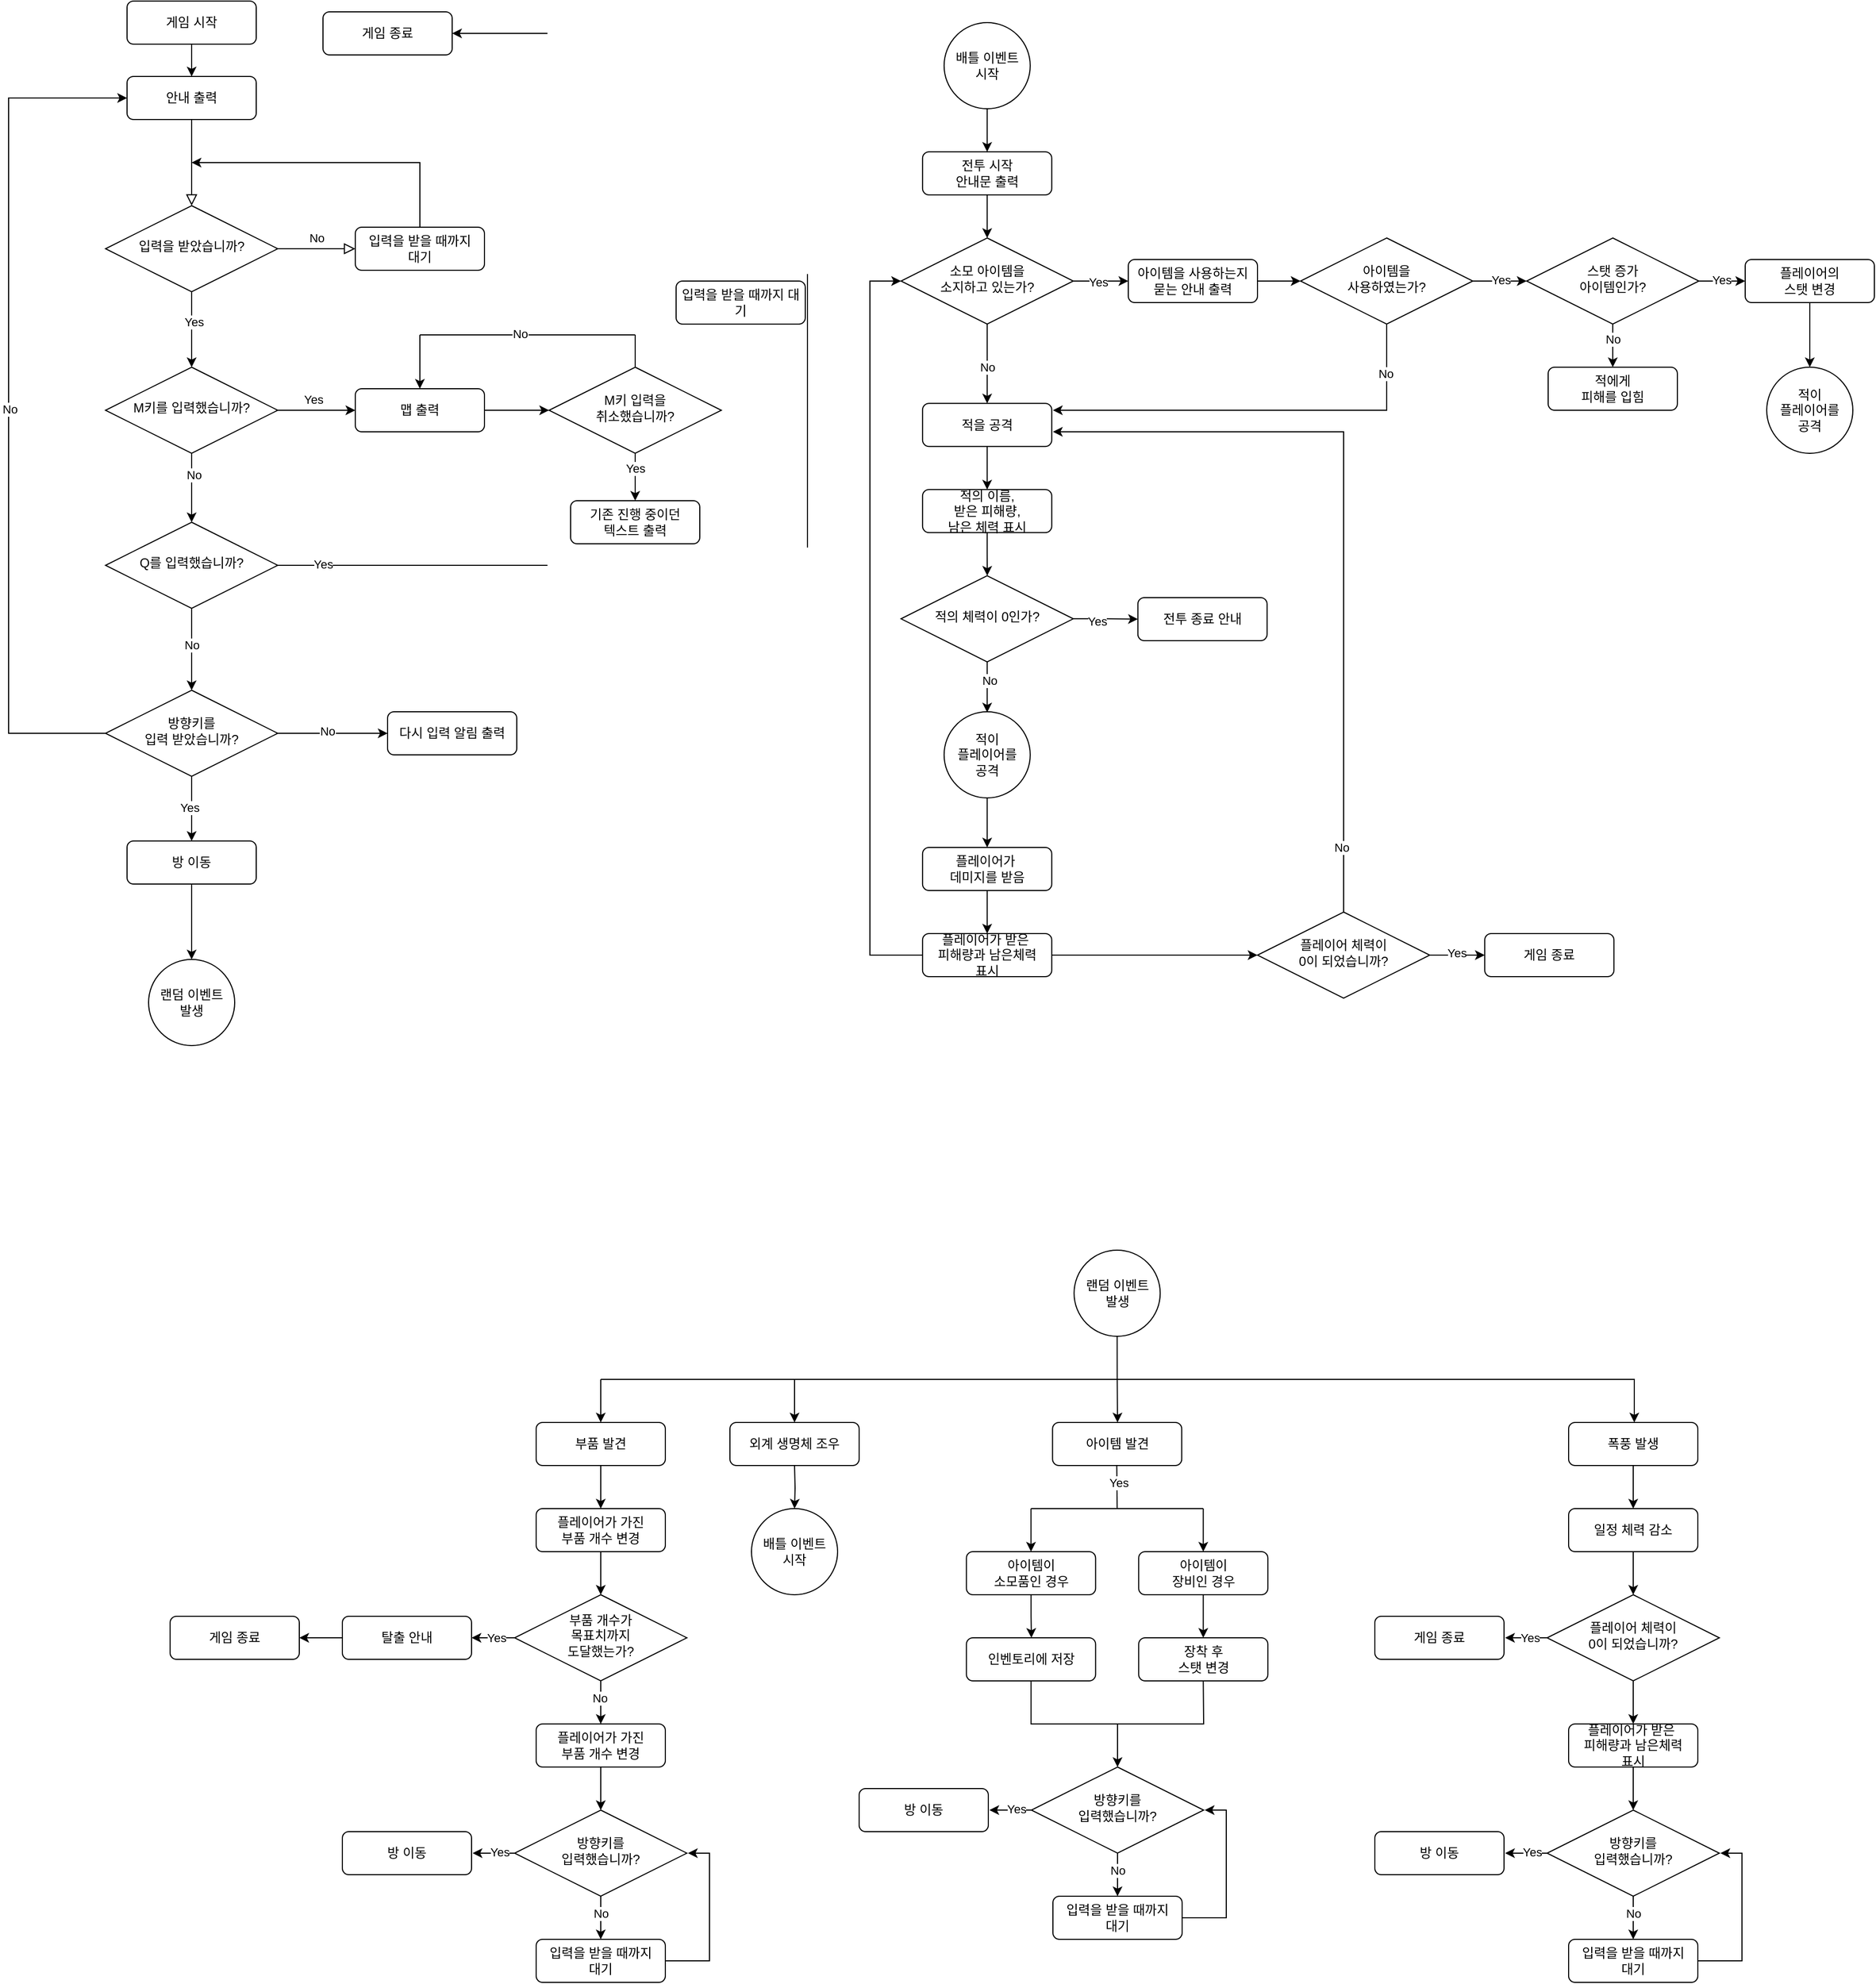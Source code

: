 <mxfile version="24.8.6">
  <diagram id="C5RBs43oDa-KdzZeNtuy" name="Page-1">
    <mxGraphModel dx="3267" dy="1292" grid="1" gridSize="10" guides="1" tooltips="1" connect="1" arrows="1" fold="1" page="1" pageScale="1" pageWidth="827" pageHeight="1169" math="0" shadow="0">
      <root>
        <mxCell id="WIyWlLk6GJQsqaUBKTNV-0" />
        <mxCell id="WIyWlLk6GJQsqaUBKTNV-1" parent="WIyWlLk6GJQsqaUBKTNV-0" />
        <mxCell id="WIyWlLk6GJQsqaUBKTNV-2" value="" style="rounded=0;html=1;jettySize=auto;orthogonalLoop=1;fontSize=11;endArrow=block;endFill=0;endSize=8;strokeWidth=1;shadow=0;labelBackgroundColor=none;edgeStyle=orthogonalEdgeStyle;" parent="WIyWlLk6GJQsqaUBKTNV-1" source="WIyWlLk6GJQsqaUBKTNV-3" target="WIyWlLk6GJQsqaUBKTNV-6" edge="1">
          <mxGeometry relative="1" as="geometry" />
        </mxCell>
        <mxCell id="jRSXDuyl1bcwobNNjjf2-2" style="edgeStyle=orthogonalEdgeStyle;rounded=0;orthogonalLoop=1;jettySize=auto;html=1;exitX=0.5;exitY=1;exitDx=0;exitDy=0;entryX=0.5;entryY=0;entryDx=0;entryDy=0;" parent="WIyWlLk6GJQsqaUBKTNV-1" source="WIyWlLk6GJQsqaUBKTNV-3" target="jRSXDuyl1bcwobNNjjf2-1" edge="1">
          <mxGeometry relative="1" as="geometry" />
        </mxCell>
        <mxCell id="WIyWlLk6GJQsqaUBKTNV-3" value="게임 시작" style="rounded=1;whiteSpace=wrap;html=1;fontSize=12;glass=0;strokeWidth=1;shadow=0;" parent="WIyWlLk6GJQsqaUBKTNV-1" vertex="1">
          <mxGeometry x="-680" y="40" width="120" height="40" as="geometry" />
        </mxCell>
        <mxCell id="WIyWlLk6GJQsqaUBKTNV-5" value="No" style="edgeStyle=orthogonalEdgeStyle;rounded=0;html=1;jettySize=auto;orthogonalLoop=1;fontSize=11;endArrow=block;endFill=0;endSize=8;strokeWidth=1;shadow=0;labelBackgroundColor=none;" parent="WIyWlLk6GJQsqaUBKTNV-1" source="WIyWlLk6GJQsqaUBKTNV-6" target="WIyWlLk6GJQsqaUBKTNV-7" edge="1">
          <mxGeometry y="10" relative="1" as="geometry">
            <mxPoint as="offset" />
          </mxGeometry>
        </mxCell>
        <mxCell id="aL3FTDS-AIzDHc77hasr-3" style="edgeStyle=orthogonalEdgeStyle;rounded=0;orthogonalLoop=1;jettySize=auto;html=1;entryX=0.5;entryY=0;entryDx=0;entryDy=0;" parent="WIyWlLk6GJQsqaUBKTNV-1" source="WIyWlLk6GJQsqaUBKTNV-6" target="aL3FTDS-AIzDHc77hasr-2" edge="1">
          <mxGeometry relative="1" as="geometry" />
        </mxCell>
        <mxCell id="aL3FTDS-AIzDHc77hasr-4" value="Yes" style="edgeLabel;html=1;align=center;verticalAlign=middle;resizable=0;points=[];" parent="aL3FTDS-AIzDHc77hasr-3" vertex="1" connectable="0">
          <mxGeometry x="-0.214" y="2" relative="1" as="geometry">
            <mxPoint as="offset" />
          </mxGeometry>
        </mxCell>
        <mxCell id="WIyWlLk6GJQsqaUBKTNV-6" value="입력을 받았습니까?" style="rhombus;whiteSpace=wrap;html=1;shadow=0;fontFamily=Helvetica;fontSize=12;align=center;strokeWidth=1;spacing=6;spacingTop=-4;" parent="WIyWlLk6GJQsqaUBKTNV-1" vertex="1">
          <mxGeometry x="-700" y="230" width="160" height="80" as="geometry" />
        </mxCell>
        <mxCell id="gPIk5buHiFtilTsmk9Is-119" style="edgeStyle=orthogonalEdgeStyle;rounded=0;orthogonalLoop=1;jettySize=auto;html=1;" parent="WIyWlLk6GJQsqaUBKTNV-1" source="WIyWlLk6GJQsqaUBKTNV-7" edge="1">
          <mxGeometry relative="1" as="geometry">
            <mxPoint x="-620" y="190" as="targetPoint" />
            <Array as="points">
              <mxPoint x="-408" y="190" />
            </Array>
          </mxGeometry>
        </mxCell>
        <mxCell id="WIyWlLk6GJQsqaUBKTNV-7" value="입력을 받을 때까지&lt;div&gt;대기&lt;/div&gt;" style="rounded=1;whiteSpace=wrap;html=1;fontSize=12;glass=0;strokeWidth=1;shadow=0;" parent="WIyWlLk6GJQsqaUBKTNV-1" vertex="1">
          <mxGeometry x="-468" y="250" width="120" height="40" as="geometry" />
        </mxCell>
        <mxCell id="jRSXDuyl1bcwobNNjjf2-13" style="edgeStyle=orthogonalEdgeStyle;rounded=0;orthogonalLoop=1;jettySize=auto;html=1;entryX=0;entryY=0.5;entryDx=0;entryDy=0;exitX=0;exitY=0.5;exitDx=0;exitDy=0;" parent="WIyWlLk6GJQsqaUBKTNV-1" source="aL3FTDS-AIzDHc77hasr-0" target="jRSXDuyl1bcwobNNjjf2-1" edge="1">
          <mxGeometry relative="1" as="geometry">
            <Array as="points">
              <mxPoint x="-790" y="720" />
              <mxPoint x="-790" y="130" />
            </Array>
            <mxPoint x="-670" y="460" as="sourcePoint" />
          </mxGeometry>
        </mxCell>
        <mxCell id="aL3FTDS-AIzDHc77hasr-1" value="No" style="edgeLabel;html=1;align=center;verticalAlign=middle;resizable=0;points=[];" parent="jRSXDuyl1bcwobNNjjf2-13" vertex="1" connectable="0">
          <mxGeometry x="-0.009" y="-1" relative="1" as="geometry">
            <mxPoint as="offset" />
          </mxGeometry>
        </mxCell>
        <mxCell id="jRSXDuyl1bcwobNNjjf2-1" value="안내 출력" style="rounded=1;whiteSpace=wrap;html=1;fontSize=12;glass=0;strokeWidth=1;shadow=0;" parent="WIyWlLk6GJQsqaUBKTNV-1" vertex="1">
          <mxGeometry x="-680" y="110" width="120" height="40" as="geometry" />
        </mxCell>
        <mxCell id="aL3FTDS-AIzDHc77hasr-36" style="edgeStyle=orthogonalEdgeStyle;rounded=0;orthogonalLoop=1;jettySize=auto;html=1;entryX=0;entryY=0.5;entryDx=0;entryDy=0;" parent="WIyWlLk6GJQsqaUBKTNV-1" source="aL3FTDS-AIzDHc77hasr-0" target="aL3FTDS-AIzDHc77hasr-39" edge="1">
          <mxGeometry relative="1" as="geometry">
            <mxPoint x="-438" y="730" as="targetPoint" />
          </mxGeometry>
        </mxCell>
        <mxCell id="aL3FTDS-AIzDHc77hasr-37" value="No" style="edgeLabel;html=1;align=center;verticalAlign=middle;resizable=0;points=[];" parent="aL3FTDS-AIzDHc77hasr-36" vertex="1" connectable="0">
          <mxGeometry x="-0.109" y="2" relative="1" as="geometry">
            <mxPoint as="offset" />
          </mxGeometry>
        </mxCell>
        <mxCell id="aL3FTDS-AIzDHc77hasr-40" style="edgeStyle=orthogonalEdgeStyle;rounded=0;orthogonalLoop=1;jettySize=auto;html=1;" parent="WIyWlLk6GJQsqaUBKTNV-1" source="aL3FTDS-AIzDHc77hasr-0" edge="1">
          <mxGeometry relative="1" as="geometry">
            <mxPoint x="-620" y="820" as="targetPoint" />
          </mxGeometry>
        </mxCell>
        <mxCell id="aL3FTDS-AIzDHc77hasr-41" value="Yes" style="edgeLabel;html=1;align=center;verticalAlign=middle;resizable=0;points=[];" parent="aL3FTDS-AIzDHc77hasr-40" vertex="1" connectable="0">
          <mxGeometry x="-0.063" y="-2" relative="1" as="geometry">
            <mxPoint as="offset" />
          </mxGeometry>
        </mxCell>
        <mxCell id="aL3FTDS-AIzDHc77hasr-0" value="방향키를&lt;div&gt;입력 받았습니까?&lt;/div&gt;" style="rhombus;whiteSpace=wrap;html=1;shadow=0;fontFamily=Helvetica;fontSize=12;align=center;strokeWidth=1;spacing=6;spacingTop=-4;" parent="WIyWlLk6GJQsqaUBKTNV-1" vertex="1">
          <mxGeometry x="-700" y="680" width="160" height="80" as="geometry" />
        </mxCell>
        <mxCell id="aL3FTDS-AIzDHc77hasr-7" style="edgeStyle=orthogonalEdgeStyle;rounded=0;orthogonalLoop=1;jettySize=auto;html=1;entryX=0;entryY=0.5;entryDx=0;entryDy=0;" parent="WIyWlLk6GJQsqaUBKTNV-1" source="aL3FTDS-AIzDHc77hasr-2" target="aL3FTDS-AIzDHc77hasr-9" edge="1">
          <mxGeometry relative="1" as="geometry">
            <mxPoint x="-418" y="430" as="targetPoint" />
            <Array as="points">
              <mxPoint x="-468" y="420" />
            </Array>
          </mxGeometry>
        </mxCell>
        <mxCell id="aL3FTDS-AIzDHc77hasr-12" value="Yes" style="edgeLabel;html=1;align=center;verticalAlign=middle;resizable=0;points=[];" parent="aL3FTDS-AIzDHc77hasr-7" vertex="1" connectable="0">
          <mxGeometry x="-0.102" y="-1" relative="1" as="geometry">
            <mxPoint y="-11" as="offset" />
          </mxGeometry>
        </mxCell>
        <mxCell id="aL3FTDS-AIzDHc77hasr-29" style="edgeStyle=orthogonalEdgeStyle;rounded=0;orthogonalLoop=1;jettySize=auto;html=1;" parent="WIyWlLk6GJQsqaUBKTNV-1" source="aL3FTDS-AIzDHc77hasr-2" target="aL3FTDS-AIzDHc77hasr-28" edge="1">
          <mxGeometry relative="1" as="geometry" />
        </mxCell>
        <mxCell id="aL3FTDS-AIzDHc77hasr-31" value="No" style="edgeLabel;html=1;align=center;verticalAlign=middle;resizable=0;points=[];" parent="aL3FTDS-AIzDHc77hasr-29" vertex="1" connectable="0">
          <mxGeometry x="-0.389" y="2" relative="1" as="geometry">
            <mxPoint as="offset" />
          </mxGeometry>
        </mxCell>
        <mxCell id="aL3FTDS-AIzDHc77hasr-2" value="M키를 입력했습니까?" style="rhombus;whiteSpace=wrap;html=1;shadow=0;fontFamily=Helvetica;fontSize=12;align=center;strokeWidth=1;spacing=6;spacingTop=-4;" parent="WIyWlLk6GJQsqaUBKTNV-1" vertex="1">
          <mxGeometry x="-700" y="380" width="160" height="80" as="geometry" />
        </mxCell>
        <mxCell id="aL3FTDS-AIzDHc77hasr-13" style="edgeStyle=orthogonalEdgeStyle;rounded=0;orthogonalLoop=1;jettySize=auto;html=1;entryX=0;entryY=0.5;entryDx=0;entryDy=0;" parent="WIyWlLk6GJQsqaUBKTNV-1" source="aL3FTDS-AIzDHc77hasr-9" target="aL3FTDS-AIzDHc77hasr-14" edge="1">
          <mxGeometry relative="1" as="geometry">
            <mxPoint x="-298" y="430" as="targetPoint" />
          </mxGeometry>
        </mxCell>
        <mxCell id="aL3FTDS-AIzDHc77hasr-9" value="맵 출력" style="rounded=1;whiteSpace=wrap;html=1;fontSize=12;glass=0;strokeWidth=1;shadow=0;" parent="WIyWlLk6GJQsqaUBKTNV-1" vertex="1">
          <mxGeometry x="-468" y="400" width="120" height="40" as="geometry" />
        </mxCell>
        <mxCell id="DjlPz1xxreDQ32t-NrGt-1" style="edgeStyle=orthogonalEdgeStyle;rounded=0;orthogonalLoop=1;jettySize=auto;html=1;entryX=0.5;entryY=0;entryDx=0;entryDy=0;" parent="WIyWlLk6GJQsqaUBKTNV-1" source="aL3FTDS-AIzDHc77hasr-14" target="DjlPz1xxreDQ32t-NrGt-2" edge="1">
          <mxGeometry relative="1" as="geometry">
            <mxPoint x="-208" y="500" as="targetPoint" />
          </mxGeometry>
        </mxCell>
        <mxCell id="DjlPz1xxreDQ32t-NrGt-3" value="Yes" style="edgeLabel;html=1;align=center;verticalAlign=middle;resizable=0;points=[];" parent="DjlPz1xxreDQ32t-NrGt-1" vertex="1" connectable="0">
          <mxGeometry x="-0.396" relative="1" as="geometry">
            <mxPoint as="offset" />
          </mxGeometry>
        </mxCell>
        <mxCell id="aL3FTDS-AIzDHc77hasr-14" value="M키 입력을&lt;div&gt;취소했습니까?&lt;/div&gt;" style="rhombus;whiteSpace=wrap;html=1;shadow=0;fontFamily=Helvetica;fontSize=12;align=center;strokeWidth=1;spacing=6;spacingTop=-4;" parent="WIyWlLk6GJQsqaUBKTNV-1" vertex="1">
          <mxGeometry x="-288" y="380" width="160" height="80" as="geometry" />
        </mxCell>
        <mxCell id="aL3FTDS-AIzDHc77hasr-23" value="" style="endArrow=none;html=1;rounded=0;entryX=0.5;entryY=0;entryDx=0;entryDy=0;" parent="WIyWlLk6GJQsqaUBKTNV-1" target="aL3FTDS-AIzDHc77hasr-14" edge="1">
          <mxGeometry width="50" height="50" relative="1" as="geometry">
            <mxPoint x="-208" y="350" as="sourcePoint" />
            <mxPoint x="-308" y="410" as="targetPoint" />
          </mxGeometry>
        </mxCell>
        <mxCell id="aL3FTDS-AIzDHc77hasr-24" value="" style="endArrow=none;html=1;rounded=0;" parent="WIyWlLk6GJQsqaUBKTNV-1" edge="1">
          <mxGeometry width="50" height="50" relative="1" as="geometry">
            <mxPoint x="-408" y="350" as="sourcePoint" />
            <mxPoint x="-208" y="350" as="targetPoint" />
          </mxGeometry>
        </mxCell>
        <mxCell id="aL3FTDS-AIzDHc77hasr-27" value="No" style="edgeLabel;html=1;align=center;verticalAlign=middle;resizable=0;points=[];" parent="aL3FTDS-AIzDHc77hasr-24" vertex="1" connectable="0">
          <mxGeometry x="-0.072" y="1" relative="1" as="geometry">
            <mxPoint as="offset" />
          </mxGeometry>
        </mxCell>
        <mxCell id="aL3FTDS-AIzDHc77hasr-25" value="" style="endArrow=classic;html=1;rounded=0;entryX=0.5;entryY=0;entryDx=0;entryDy=0;" parent="WIyWlLk6GJQsqaUBKTNV-1" target="aL3FTDS-AIzDHc77hasr-9" edge="1">
          <mxGeometry width="50" height="50" relative="1" as="geometry">
            <mxPoint x="-408" y="350" as="sourcePoint" />
            <mxPoint x="-388" y="380" as="targetPoint" />
          </mxGeometry>
        </mxCell>
        <mxCell id="aL3FTDS-AIzDHc77hasr-30" style="edgeStyle=orthogonalEdgeStyle;rounded=0;orthogonalLoop=1;jettySize=auto;html=1;entryX=0.5;entryY=0;entryDx=0;entryDy=0;" parent="WIyWlLk6GJQsqaUBKTNV-1" source="aL3FTDS-AIzDHc77hasr-28" target="aL3FTDS-AIzDHc77hasr-0" edge="1">
          <mxGeometry relative="1" as="geometry" />
        </mxCell>
        <mxCell id="aL3FTDS-AIzDHc77hasr-32" value="No" style="edgeLabel;html=1;align=center;verticalAlign=middle;resizable=0;points=[];" parent="aL3FTDS-AIzDHc77hasr-30" vertex="1" connectable="0">
          <mxGeometry x="-0.119" relative="1" as="geometry">
            <mxPoint as="offset" />
          </mxGeometry>
        </mxCell>
        <mxCell id="aL3FTDS-AIzDHc77hasr-33" style="edgeStyle=orthogonalEdgeStyle;rounded=0;orthogonalLoop=1;jettySize=auto;html=1;exitX=1;exitY=0.5;exitDx=0;exitDy=0;" parent="WIyWlLk6GJQsqaUBKTNV-1" source="aL3FTDS-AIzDHc77hasr-28" edge="1">
          <mxGeometry relative="1" as="geometry">
            <mxPoint x="-378" y="70" as="targetPoint" />
            <mxPoint x="-518" y="574" as="sourcePoint" />
            <Array as="points">
              <mxPoint x="-48" y="564" />
              <mxPoint x="-48" y="70" />
            </Array>
          </mxGeometry>
        </mxCell>
        <mxCell id="aL3FTDS-AIzDHc77hasr-34" value="Yes" style="edgeLabel;html=1;align=center;verticalAlign=middle;resizable=0;points=[];" parent="aL3FTDS-AIzDHc77hasr-33" vertex="1" connectable="0">
          <mxGeometry x="-0.936" y="1" relative="1" as="geometry">
            <mxPoint as="offset" />
          </mxGeometry>
        </mxCell>
        <mxCell id="aL3FTDS-AIzDHc77hasr-28" value="Q를 입력했습니까?" style="rhombus;whiteSpace=wrap;html=1;shadow=0;fontFamily=Helvetica;fontSize=12;align=center;strokeWidth=1;spacing=6;spacingTop=-4;" parent="WIyWlLk6GJQsqaUBKTNV-1" vertex="1">
          <mxGeometry x="-700" y="524" width="160" height="80" as="geometry" />
        </mxCell>
        <mxCell id="aL3FTDS-AIzDHc77hasr-39" value="다시 입력 알림 출력" style="rounded=1;whiteSpace=wrap;html=1;fontSize=12;glass=0;strokeWidth=1;shadow=0;" parent="WIyWlLk6GJQsqaUBKTNV-1" vertex="1">
          <mxGeometry x="-438" y="700" width="120" height="40" as="geometry" />
        </mxCell>
        <mxCell id="aL3FTDS-AIzDHc77hasr-45" style="edgeStyle=orthogonalEdgeStyle;rounded=0;orthogonalLoop=1;jettySize=auto;html=1;" parent="WIyWlLk6GJQsqaUBKTNV-1" source="aL3FTDS-AIzDHc77hasr-42" edge="1">
          <mxGeometry relative="1" as="geometry">
            <mxPoint x="-620" y="930" as="targetPoint" />
          </mxGeometry>
        </mxCell>
        <mxCell id="aL3FTDS-AIzDHc77hasr-42" value="방 이동" style="rounded=1;whiteSpace=wrap;html=1;fontSize=12;glass=0;strokeWidth=1;shadow=0;" parent="WIyWlLk6GJQsqaUBKTNV-1" vertex="1">
          <mxGeometry x="-680" y="820" width="120" height="40" as="geometry" />
        </mxCell>
        <mxCell id="aL3FTDS-AIzDHc77hasr-47" value="게임 종료" style="rounded=1;whiteSpace=wrap;html=1;fontSize=12;glass=0;strokeWidth=1;shadow=0;" parent="WIyWlLk6GJQsqaUBKTNV-1" vertex="1">
          <mxGeometry x="-498" y="50" width="120" height="40" as="geometry" />
        </mxCell>
        <mxCell id="0DstGTcdA44AyIen8qcm-69" style="edgeStyle=orthogonalEdgeStyle;rounded=0;orthogonalLoop=1;jettySize=auto;html=1;" parent="WIyWlLk6GJQsqaUBKTNV-1" source="0DstGTcdA44AyIen8qcm-68" edge="1">
          <mxGeometry relative="1" as="geometry">
            <mxPoint x="118.91" y="180" as="targetPoint" />
          </mxGeometry>
        </mxCell>
        <mxCell id="0DstGTcdA44AyIen8qcm-68" value="배틀 이벤트&lt;div&gt;시작&lt;/div&gt;" style="ellipse;whiteSpace=wrap;html=1;aspect=fixed;" parent="WIyWlLk6GJQsqaUBKTNV-1" vertex="1">
          <mxGeometry x="78.91" y="60" width="80" height="80" as="geometry" />
        </mxCell>
        <mxCell id="0DstGTcdA44AyIen8qcm-71" style="edgeStyle=orthogonalEdgeStyle;rounded=0;orthogonalLoop=1;jettySize=auto;html=1;" parent="WIyWlLk6GJQsqaUBKTNV-1" source="0DstGTcdA44AyIen8qcm-70" edge="1">
          <mxGeometry relative="1" as="geometry">
            <mxPoint x="118.91" y="260" as="targetPoint" />
          </mxGeometry>
        </mxCell>
        <mxCell id="0DstGTcdA44AyIen8qcm-70" value="전투 시작&lt;div&gt;안내문 출력&lt;/div&gt;" style="rounded=1;whiteSpace=wrap;html=1;fontSize=12;glass=0;strokeWidth=1;shadow=0;" parent="WIyWlLk6GJQsqaUBKTNV-1" vertex="1">
          <mxGeometry x="58.91" y="180" width="120" height="40" as="geometry" />
        </mxCell>
        <mxCell id="0DstGTcdA44AyIen8qcm-73" style="edgeStyle=orthogonalEdgeStyle;rounded=0;orthogonalLoop=1;jettySize=auto;html=1;" parent="WIyWlLk6GJQsqaUBKTNV-1" source="0DstGTcdA44AyIen8qcm-72" edge="1">
          <mxGeometry relative="1" as="geometry">
            <mxPoint x="250" y="300" as="targetPoint" />
          </mxGeometry>
        </mxCell>
        <mxCell id="0DstGTcdA44AyIen8qcm-74" value="Yes" style="edgeLabel;html=1;align=center;verticalAlign=middle;resizable=0;points=[];" parent="0DstGTcdA44AyIen8qcm-73" vertex="1" connectable="0">
          <mxGeometry x="-0.136" y="-1" relative="1" as="geometry">
            <mxPoint as="offset" />
          </mxGeometry>
        </mxCell>
        <mxCell id="0DstGTcdA44AyIen8qcm-85" style="edgeStyle=orthogonalEdgeStyle;rounded=0;orthogonalLoop=1;jettySize=auto;html=1;entryX=0.5;entryY=0;entryDx=0;entryDy=0;" parent="WIyWlLk6GJQsqaUBKTNV-1" source="0DstGTcdA44AyIen8qcm-72" target="0DstGTcdA44AyIen8qcm-87" edge="1">
          <mxGeometry relative="1" as="geometry">
            <mxPoint x="118.91" y="380" as="targetPoint" />
          </mxGeometry>
        </mxCell>
        <mxCell id="0DstGTcdA44AyIen8qcm-86" value="No" style="edgeLabel;html=1;align=center;verticalAlign=middle;resizable=0;points=[];" parent="0DstGTcdA44AyIen8qcm-85" vertex="1" connectable="0">
          <mxGeometry x="-0.196" relative="1" as="geometry">
            <mxPoint y="10" as="offset" />
          </mxGeometry>
        </mxCell>
        <mxCell id="0DstGTcdA44AyIen8qcm-72" value="소모 아이템을&lt;div&gt;소지하고 있는가?&lt;/div&gt;" style="rhombus;whiteSpace=wrap;html=1;shadow=0;fontFamily=Helvetica;fontSize=12;align=center;strokeWidth=1;spacing=6;spacingTop=-4;" parent="WIyWlLk6GJQsqaUBKTNV-1" vertex="1">
          <mxGeometry x="38.91" y="260" width="160" height="80" as="geometry" />
        </mxCell>
        <mxCell id="0DstGTcdA44AyIen8qcm-76" style="edgeStyle=orthogonalEdgeStyle;rounded=0;orthogonalLoop=1;jettySize=auto;html=1;" parent="WIyWlLk6GJQsqaUBKTNV-1" source="0DstGTcdA44AyIen8qcm-75" edge="1">
          <mxGeometry relative="1" as="geometry">
            <mxPoint x="620.0" y="300" as="targetPoint" />
          </mxGeometry>
        </mxCell>
        <mxCell id="0DstGTcdA44AyIen8qcm-81" value="Yes" style="edgeLabel;html=1;align=center;verticalAlign=middle;resizable=0;points=[];" parent="0DstGTcdA44AyIen8qcm-76" vertex="1" connectable="0">
          <mxGeometry x="-0.009" y="2" relative="1" as="geometry">
            <mxPoint x="-1" y="-1" as="offset" />
          </mxGeometry>
        </mxCell>
        <mxCell id="0DstGTcdA44AyIen8qcm-91" style="edgeStyle=orthogonalEdgeStyle;rounded=0;orthogonalLoop=1;jettySize=auto;html=1;" parent="WIyWlLk6GJQsqaUBKTNV-1" source="0DstGTcdA44AyIen8qcm-75" edge="1">
          <mxGeometry relative="1" as="geometry">
            <mxPoint x="180" y="420" as="targetPoint" />
            <Array as="points">
              <mxPoint x="339" y="420" />
              <mxPoint x="180" y="420" />
            </Array>
          </mxGeometry>
        </mxCell>
        <mxCell id="0DstGTcdA44AyIen8qcm-92" value="No" style="edgeLabel;html=1;align=center;verticalAlign=middle;resizable=0;points=[];" parent="0DstGTcdA44AyIen8qcm-91" vertex="1" connectable="0">
          <mxGeometry x="-0.763" y="-1" relative="1" as="geometry">
            <mxPoint as="offset" />
          </mxGeometry>
        </mxCell>
        <mxCell id="0DstGTcdA44AyIen8qcm-75" value="아이템을&lt;div&gt;사용하였는가?&lt;/div&gt;" style="rhombus;whiteSpace=wrap;html=1;shadow=0;fontFamily=Helvetica;fontSize=12;align=center;strokeWidth=1;spacing=6;spacingTop=-4;" parent="WIyWlLk6GJQsqaUBKTNV-1" vertex="1">
          <mxGeometry x="410.0" y="260" width="160" height="80" as="geometry" />
        </mxCell>
        <mxCell id="0DstGTcdA44AyIen8qcm-78" style="edgeStyle=orthogonalEdgeStyle;rounded=0;orthogonalLoop=1;jettySize=auto;html=1;" parent="WIyWlLk6GJQsqaUBKTNV-1" source="0DstGTcdA44AyIen8qcm-77" edge="1">
          <mxGeometry relative="1" as="geometry">
            <mxPoint x="700.0" y="380" as="targetPoint" />
          </mxGeometry>
        </mxCell>
        <mxCell id="0DstGTcdA44AyIen8qcm-80" value="No" style="edgeLabel;html=1;align=center;verticalAlign=middle;resizable=0;points=[];" parent="0DstGTcdA44AyIen8qcm-78" vertex="1" connectable="0">
          <mxGeometry x="-0.311" relative="1" as="geometry">
            <mxPoint as="offset" />
          </mxGeometry>
        </mxCell>
        <mxCell id="0DstGTcdA44AyIen8qcm-82" style="edgeStyle=orthogonalEdgeStyle;rounded=0;orthogonalLoop=1;jettySize=auto;html=1;" parent="WIyWlLk6GJQsqaUBKTNV-1" source="0DstGTcdA44AyIen8qcm-77" edge="1">
          <mxGeometry relative="1" as="geometry">
            <mxPoint x="823.0" y="300" as="targetPoint" />
          </mxGeometry>
        </mxCell>
        <mxCell id="0DstGTcdA44AyIen8qcm-83" value="Yes" style="edgeLabel;html=1;align=center;verticalAlign=middle;resizable=0;points=[];" parent="0DstGTcdA44AyIen8qcm-82" vertex="1" connectable="0">
          <mxGeometry x="-0.046" y="1" relative="1" as="geometry">
            <mxPoint as="offset" />
          </mxGeometry>
        </mxCell>
        <mxCell id="0DstGTcdA44AyIen8qcm-77" value="스탯 증가&lt;div&gt;아이템인가?&lt;/div&gt;" style="rhombus;whiteSpace=wrap;html=1;shadow=0;fontFamily=Helvetica;fontSize=12;align=center;strokeWidth=1;spacing=6;spacingTop=-4;" parent="WIyWlLk6GJQsqaUBKTNV-1" vertex="1">
          <mxGeometry x="620.0" y="260" width="160" height="80" as="geometry" />
        </mxCell>
        <mxCell id="0DstGTcdA44AyIen8qcm-79" value="적에게&lt;div&gt;피해를 입힘&lt;/div&gt;" style="rounded=1;whiteSpace=wrap;html=1;fontSize=12;glass=0;strokeWidth=1;shadow=0;" parent="WIyWlLk6GJQsqaUBKTNV-1" vertex="1">
          <mxGeometry x="640.0" y="380" width="120" height="40" as="geometry" />
        </mxCell>
        <mxCell id="gPIk5buHiFtilTsmk9Is-23" style="edgeStyle=orthogonalEdgeStyle;rounded=0;orthogonalLoop=1;jettySize=auto;html=1;" parent="WIyWlLk6GJQsqaUBKTNV-1" source="0DstGTcdA44AyIen8qcm-84" edge="1">
          <mxGeometry relative="1" as="geometry">
            <mxPoint x="883.0" y="380" as="targetPoint" />
          </mxGeometry>
        </mxCell>
        <mxCell id="0DstGTcdA44AyIen8qcm-84" value="플레이어의&lt;div&gt;스탯 변경&lt;/div&gt;" style="rounded=1;whiteSpace=wrap;html=1;fontSize=12;glass=0;strokeWidth=1;shadow=0;" parent="WIyWlLk6GJQsqaUBKTNV-1" vertex="1">
          <mxGeometry x="823.0" y="280" width="120" height="40" as="geometry" />
        </mxCell>
        <mxCell id="0DstGTcdA44AyIen8qcm-88" style="edgeStyle=orthogonalEdgeStyle;rounded=0;orthogonalLoop=1;jettySize=auto;html=1;" parent="WIyWlLk6GJQsqaUBKTNV-1" source="0DstGTcdA44AyIen8qcm-87" edge="1">
          <mxGeometry relative="1" as="geometry">
            <mxPoint x="118.91" y="493.64" as="targetPoint" />
          </mxGeometry>
        </mxCell>
        <mxCell id="0DstGTcdA44AyIen8qcm-87" value="적을 공격" style="rounded=1;whiteSpace=wrap;html=1;fontSize=12;glass=0;strokeWidth=1;shadow=0;" parent="WIyWlLk6GJQsqaUBKTNV-1" vertex="1">
          <mxGeometry x="58.91" y="413.64" width="120" height="40" as="geometry" />
        </mxCell>
        <mxCell id="0DstGTcdA44AyIen8qcm-93" style="edgeStyle=orthogonalEdgeStyle;rounded=0;orthogonalLoop=1;jettySize=auto;html=1;" parent="WIyWlLk6GJQsqaUBKTNV-1" source="0DstGTcdA44AyIen8qcm-89" edge="1">
          <mxGeometry relative="1" as="geometry">
            <mxPoint x="119" y="573.64" as="targetPoint" />
          </mxGeometry>
        </mxCell>
        <mxCell id="0DstGTcdA44AyIen8qcm-89" value="적의 이름,&lt;div&gt;받은 피해량,&lt;/div&gt;&lt;div&gt;&lt;span style=&quot;background-color: initial;&quot;&gt;남은 체력 표시&lt;/span&gt;&lt;/div&gt;" style="rounded=1;whiteSpace=wrap;html=1;fontSize=12;glass=0;strokeWidth=1;shadow=0;" parent="WIyWlLk6GJQsqaUBKTNV-1" vertex="1">
          <mxGeometry x="58.91" y="493.64" width="120" height="40" as="geometry" />
        </mxCell>
        <mxCell id="wrmnMDkRVYvBuPpoKrWq-110" style="edgeStyle=orthogonalEdgeStyle;rounded=0;orthogonalLoop=1;jettySize=auto;html=1;" parent="WIyWlLk6GJQsqaUBKTNV-1" edge="1">
          <mxGeometry relative="1" as="geometry">
            <mxPoint x="118.91" y="826" as="targetPoint" />
            <mxPoint x="118.9" y="780.0" as="sourcePoint" />
          </mxGeometry>
        </mxCell>
        <mxCell id="wrmnMDkRVYvBuPpoKrWq-109" value="랜덤 이벤트&lt;div&gt;발생&lt;/div&gt;" style="ellipse;whiteSpace=wrap;html=1;aspect=fixed;" parent="WIyWlLk6GJQsqaUBKTNV-1" vertex="1">
          <mxGeometry x="-660" y="930" width="80" height="80" as="geometry" />
        </mxCell>
        <mxCell id="wrmnMDkRVYvBuPpoKrWq-114" style="edgeStyle=orthogonalEdgeStyle;rounded=0;orthogonalLoop=1;jettySize=auto;html=1;entryX=0.5;entryY=0;entryDx=0;entryDy=0;" parent="WIyWlLk6GJQsqaUBKTNV-1" source="wrmnMDkRVYvBuPpoKrWq-111" target="wrmnMDkRVYvBuPpoKrWq-113" edge="1">
          <mxGeometry relative="1" as="geometry" />
        </mxCell>
        <mxCell id="wrmnMDkRVYvBuPpoKrWq-111" value="플레이어가&amp;nbsp;&lt;div&gt;데미지를&amp;nbsp;&lt;span style=&quot;background-color: initial;&quot;&gt;받음&lt;/span&gt;&lt;/div&gt;" style="rounded=1;whiteSpace=wrap;html=1;fontSize=12;glass=0;strokeWidth=1;shadow=0;" parent="WIyWlLk6GJQsqaUBKTNV-1" vertex="1">
          <mxGeometry x="58.91" y="826" width="120" height="40" as="geometry" />
        </mxCell>
        <mxCell id="wrmnMDkRVYvBuPpoKrWq-115" style="edgeStyle=orthogonalEdgeStyle;rounded=0;orthogonalLoop=1;jettySize=auto;html=1;entryX=0;entryY=0.5;entryDx=0;entryDy=0;" parent="WIyWlLk6GJQsqaUBKTNV-1" source="wrmnMDkRVYvBuPpoKrWq-113" target="0DstGTcdA44AyIen8qcm-72" edge="1">
          <mxGeometry relative="1" as="geometry">
            <mxPoint x="8.91" y="290" as="targetPoint" />
            <Array as="points">
              <mxPoint x="10" y="926" />
              <mxPoint x="10" y="300" />
            </Array>
          </mxGeometry>
        </mxCell>
        <mxCell id="DjlPz1xxreDQ32t-NrGt-45" style="edgeStyle=orthogonalEdgeStyle;rounded=0;orthogonalLoop=1;jettySize=auto;html=1;" parent="WIyWlLk6GJQsqaUBKTNV-1" source="wrmnMDkRVYvBuPpoKrWq-113" target="DjlPz1xxreDQ32t-NrGt-47" edge="1">
          <mxGeometry relative="1" as="geometry">
            <mxPoint x="240" y="892.36" as="targetPoint" />
          </mxGeometry>
        </mxCell>
        <mxCell id="wrmnMDkRVYvBuPpoKrWq-113" value="플레이어가 받은&amp;nbsp;&lt;div&gt;피해량과 남은체력&lt;/div&gt;&lt;div&gt;표시&lt;/div&gt;" style="rounded=1;whiteSpace=wrap;html=1;fontSize=12;glass=0;strokeWidth=1;shadow=0;" parent="WIyWlLk6GJQsqaUBKTNV-1" vertex="1">
          <mxGeometry x="58.91" y="906" width="120" height="40" as="geometry" />
        </mxCell>
        <mxCell id="DjlPz1xxreDQ32t-NrGt-2" value="기존 진행 중이던&lt;div&gt;텍스트 출력&lt;/div&gt;" style="rounded=1;whiteSpace=wrap;html=1;fontSize=12;glass=0;strokeWidth=1;shadow=0;" parent="WIyWlLk6GJQsqaUBKTNV-1" vertex="1">
          <mxGeometry x="-268" y="504" width="120" height="40" as="geometry" />
        </mxCell>
        <mxCell id="DjlPz1xxreDQ32t-NrGt-48" style="edgeStyle=orthogonalEdgeStyle;rounded=0;orthogonalLoop=1;jettySize=auto;html=1;entryX=0;entryY=0.5;entryDx=0;entryDy=0;" parent="WIyWlLk6GJQsqaUBKTNV-1" source="DjlPz1xxreDQ32t-NrGt-47" target="DjlPz1xxreDQ32t-NrGt-49" edge="1">
          <mxGeometry relative="1" as="geometry">
            <mxPoint x="581.09" y="892.36" as="targetPoint" />
          </mxGeometry>
        </mxCell>
        <mxCell id="DjlPz1xxreDQ32t-NrGt-50" value="Yes" style="edgeLabel;html=1;align=center;verticalAlign=middle;resizable=0;points=[];" parent="DjlPz1xxreDQ32t-NrGt-48" vertex="1" connectable="0">
          <mxGeometry x="-0.008" y="1" relative="1" as="geometry">
            <mxPoint x="-1" y="-1" as="offset" />
          </mxGeometry>
        </mxCell>
        <mxCell id="DjlPz1xxreDQ32t-NrGt-58" style="edgeStyle=orthogonalEdgeStyle;rounded=0;orthogonalLoop=1;jettySize=auto;html=1;" parent="WIyWlLk6GJQsqaUBKTNV-1" source="DjlPz1xxreDQ32t-NrGt-47" edge="1">
          <mxGeometry relative="1" as="geometry">
            <mxPoint x="180" y="440" as="targetPoint" />
            <Array as="points">
              <mxPoint x="450" y="440" />
            </Array>
          </mxGeometry>
        </mxCell>
        <mxCell id="DjlPz1xxreDQ32t-NrGt-59" value="No" style="edgeLabel;html=1;align=center;verticalAlign=middle;resizable=0;points=[];" parent="DjlPz1xxreDQ32t-NrGt-58" vertex="1" connectable="0">
          <mxGeometry x="-0.832" y="2" relative="1" as="geometry">
            <mxPoint as="offset" />
          </mxGeometry>
        </mxCell>
        <mxCell id="DjlPz1xxreDQ32t-NrGt-47" value="플레이어 체력이&lt;div&gt;0이 되었습니까?&lt;/div&gt;" style="rhombus;whiteSpace=wrap;html=1;shadow=0;fontFamily=Helvetica;fontSize=12;align=center;strokeWidth=1;spacing=6;spacingTop=-4;" parent="WIyWlLk6GJQsqaUBKTNV-1" vertex="1">
          <mxGeometry x="370.0" y="886" width="160" height="80" as="geometry" />
        </mxCell>
        <mxCell id="DjlPz1xxreDQ32t-NrGt-49" value="게임 종료" style="rounded=1;whiteSpace=wrap;html=1;fontSize=12;glass=0;strokeWidth=1;shadow=0;" parent="WIyWlLk6GJQsqaUBKTNV-1" vertex="1">
          <mxGeometry x="581.09" y="906" width="120" height="40" as="geometry" />
        </mxCell>
        <mxCell id="DjlPz1xxreDQ32t-NrGt-53" style="edgeStyle=orthogonalEdgeStyle;rounded=0;orthogonalLoop=1;jettySize=auto;html=1;entryX=0.5;entryY=0;entryDx=0;entryDy=0;" parent="WIyWlLk6GJQsqaUBKTNV-1" source="DjlPz1xxreDQ32t-NrGt-52" edge="1">
          <mxGeometry relative="1" as="geometry">
            <mxPoint x="118.91" y="700.64" as="targetPoint" />
          </mxGeometry>
        </mxCell>
        <mxCell id="DjlPz1xxreDQ32t-NrGt-54" value="No" style="edgeLabel;html=1;align=center;verticalAlign=middle;resizable=0;points=[];" parent="DjlPz1xxreDQ32t-NrGt-53" vertex="1" connectable="0">
          <mxGeometry x="-0.278" y="2" relative="1" as="geometry">
            <mxPoint as="offset" />
          </mxGeometry>
        </mxCell>
        <mxCell id="DjlPz1xxreDQ32t-NrGt-55" style="edgeStyle=orthogonalEdgeStyle;rounded=0;orthogonalLoop=1;jettySize=auto;html=1;entryX=0;entryY=0.5;entryDx=0;entryDy=0;" parent="WIyWlLk6GJQsqaUBKTNV-1" source="DjlPz1xxreDQ32t-NrGt-52" target="DjlPz1xxreDQ32t-NrGt-57" edge="1">
          <mxGeometry relative="1" as="geometry">
            <mxPoint x="260" y="580" as="targetPoint" />
          </mxGeometry>
        </mxCell>
        <mxCell id="DjlPz1xxreDQ32t-NrGt-56" value="Yes" style="edgeLabel;html=1;align=center;verticalAlign=middle;resizable=0;points=[];" parent="DjlPz1xxreDQ32t-NrGt-55" vertex="1" connectable="0">
          <mxGeometry x="-0.276" y="-2" relative="1" as="geometry">
            <mxPoint as="offset" />
          </mxGeometry>
        </mxCell>
        <mxCell id="DjlPz1xxreDQ32t-NrGt-52" value="적의 체력이 0인가?" style="rhombus;whiteSpace=wrap;html=1;shadow=0;fontFamily=Helvetica;fontSize=12;align=center;strokeWidth=1;spacing=6;spacingTop=-4;" parent="WIyWlLk6GJQsqaUBKTNV-1" vertex="1">
          <mxGeometry x="38.91" y="573.64" width="160" height="80" as="geometry" />
        </mxCell>
        <mxCell id="DjlPz1xxreDQ32t-NrGt-57" value="전투 종료 안내" style="rounded=1;whiteSpace=wrap;html=1;fontSize=12;glass=0;strokeWidth=1;shadow=0;" parent="WIyWlLk6GJQsqaUBKTNV-1" vertex="1">
          <mxGeometry x="258.91" y="594" width="120" height="40" as="geometry" />
        </mxCell>
        <mxCell id="gPIk5buHiFtilTsmk9Is-5" style="edgeStyle=orthogonalEdgeStyle;rounded=0;orthogonalLoop=1;jettySize=auto;html=1;" parent="WIyWlLk6GJQsqaUBKTNV-1" source="gPIk5buHiFtilTsmk9Is-4" edge="1">
          <mxGeometry relative="1" as="geometry">
            <mxPoint x="240" y="1360" as="targetPoint" />
          </mxGeometry>
        </mxCell>
        <mxCell id="gPIk5buHiFtilTsmk9Is-4" value="랜덤 이벤트&lt;div&gt;발생&lt;/div&gt;" style="ellipse;whiteSpace=wrap;html=1;aspect=fixed;" parent="WIyWlLk6GJQsqaUBKTNV-1" vertex="1">
          <mxGeometry x="199.65" y="1200" width="80" height="80" as="geometry" />
        </mxCell>
        <mxCell id="gPIk5buHiFtilTsmk9Is-7" value="" style="endArrow=classic;html=1;rounded=0;entryX=0.5;entryY=0;entryDx=0;entryDy=0;" parent="WIyWlLk6GJQsqaUBKTNV-1" target="gPIk5buHiFtilTsmk9Is-88" edge="1">
          <mxGeometry width="50" height="50" relative="1" as="geometry">
            <mxPoint x="240" y="1320" as="sourcePoint" />
            <mxPoint x="-160" y="1360" as="targetPoint" />
            <Array as="points">
              <mxPoint x="-60" y="1320" />
            </Array>
          </mxGeometry>
        </mxCell>
        <mxCell id="gPIk5buHiFtilTsmk9Is-8" value="" style="endArrow=classic;html=1;rounded=0;" parent="WIyWlLk6GJQsqaUBKTNV-1" edge="1">
          <mxGeometry width="50" height="50" relative="1" as="geometry">
            <mxPoint x="240" y="1320" as="sourcePoint" />
            <mxPoint x="720" y="1360" as="targetPoint" />
            <Array as="points">
              <mxPoint x="720" y="1320" />
            </Array>
          </mxGeometry>
        </mxCell>
        <mxCell id="gPIk5buHiFtilTsmk9Is-11" style="edgeStyle=orthogonalEdgeStyle;rounded=0;orthogonalLoop=1;jettySize=auto;html=1;entryX=0.5;entryY=0;entryDx=0;entryDy=0;" parent="WIyWlLk6GJQsqaUBKTNV-1" target="gPIk5buHiFtilTsmk9Is-10" edge="1">
          <mxGeometry relative="1" as="geometry">
            <mxPoint x="-60" y="1400" as="sourcePoint" />
          </mxGeometry>
        </mxCell>
        <mxCell id="gPIk5buHiFtilTsmk9Is-10" value="배틀 이벤트&lt;div&gt;시작&lt;/div&gt;" style="ellipse;whiteSpace=wrap;html=1;aspect=fixed;" parent="WIyWlLk6GJQsqaUBKTNV-1" vertex="1">
          <mxGeometry x="-100.0" y="1440" width="80" height="80" as="geometry" />
        </mxCell>
        <mxCell id="gPIk5buHiFtilTsmk9Is-133" style="edgeStyle=orthogonalEdgeStyle;rounded=0;orthogonalLoop=1;jettySize=auto;html=1;" parent="WIyWlLk6GJQsqaUBKTNV-1" source="gPIk5buHiFtilTsmk9Is-18" edge="1">
          <mxGeometry relative="1" as="geometry">
            <mxPoint x="240" y="1680" as="targetPoint" />
            <Array as="points">
              <mxPoint x="160" y="1640" />
              <mxPoint x="240" y="1640" />
            </Array>
          </mxGeometry>
        </mxCell>
        <mxCell id="gPIk5buHiFtilTsmk9Is-18" value="인벤토리에 저장" style="rounded=1;whiteSpace=wrap;html=1;fontSize=12;glass=0;strokeWidth=1;shadow=0;" parent="WIyWlLk6GJQsqaUBKTNV-1" vertex="1">
          <mxGeometry x="99.65" y="1560" width="120" height="40" as="geometry" />
        </mxCell>
        <mxCell id="gPIk5buHiFtilTsmk9Is-24" value="적이&lt;div&gt;플레이어를&lt;/div&gt;&lt;div&gt;공격&lt;/div&gt;" style="ellipse;whiteSpace=wrap;html=1;aspect=fixed;" parent="WIyWlLk6GJQsqaUBKTNV-1" vertex="1">
          <mxGeometry x="843.0" y="380" width="80" height="80" as="geometry" />
        </mxCell>
        <mxCell id="gPIk5buHiFtilTsmk9Is-25" value="적이&lt;div&gt;플레이어를&lt;/div&gt;&lt;div&gt;공격&lt;/div&gt;" style="ellipse;whiteSpace=wrap;html=1;aspect=fixed;" parent="WIyWlLk6GJQsqaUBKTNV-1" vertex="1">
          <mxGeometry x="78.91" y="700" width="80" height="80" as="geometry" />
        </mxCell>
        <mxCell id="gPIk5buHiFtilTsmk9Is-71" value="장착 후&lt;div&gt;스탯 변경&lt;/div&gt;" style="rounded=1;whiteSpace=wrap;html=1;fontSize=12;glass=0;strokeWidth=1;shadow=0;" parent="WIyWlLk6GJQsqaUBKTNV-1" vertex="1">
          <mxGeometry x="259.65" y="1560" width="120" height="40" as="geometry" />
        </mxCell>
        <mxCell id="gPIk5buHiFtilTsmk9Is-78" style="edgeStyle=orthogonalEdgeStyle;rounded=0;orthogonalLoop=1;jettySize=auto;html=1;entryX=0;entryY=0.5;entryDx=0;entryDy=0;" parent="WIyWlLk6GJQsqaUBKTNV-1" source="gPIk5buHiFtilTsmk9Is-77" target="0DstGTcdA44AyIen8qcm-75" edge="1">
          <mxGeometry relative="1" as="geometry" />
        </mxCell>
        <mxCell id="gPIk5buHiFtilTsmk9Is-77" value="아이템을 사용하는지&lt;div&gt;묻는 안내 출력&lt;/div&gt;" style="rounded=1;whiteSpace=wrap;html=1;fontSize=12;glass=0;strokeWidth=1;shadow=0;" parent="WIyWlLk6GJQsqaUBKTNV-1" vertex="1">
          <mxGeometry x="250.0" y="280" width="120" height="40" as="geometry" />
        </mxCell>
        <mxCell id="gPIk5buHiFtilTsmk9Is-80" value="" style="endArrow=none;html=1;rounded=0;entryX=0.5;entryY=1;entryDx=0;entryDy=0;" parent="WIyWlLk6GJQsqaUBKTNV-1" edge="1">
          <mxGeometry width="50" height="50" relative="1" as="geometry">
            <mxPoint x="239.65" y="1440" as="sourcePoint" />
            <mxPoint x="239.3" y="1400" as="targetPoint" />
          </mxGeometry>
        </mxCell>
        <mxCell id="gPIk5buHiFtilTsmk9Is-86" value="Yes" style="edgeLabel;html=1;align=center;verticalAlign=middle;resizable=0;points=[];" parent="gPIk5buHiFtilTsmk9Is-80" vertex="1" connectable="0">
          <mxGeometry x="0.194" y="-1" relative="1" as="geometry">
            <mxPoint as="offset" />
          </mxGeometry>
        </mxCell>
        <mxCell id="gPIk5buHiFtilTsmk9Is-81" value="" style="endArrow=none;html=1;rounded=0;" parent="WIyWlLk6GJQsqaUBKTNV-1" edge="1">
          <mxGeometry width="50" height="50" relative="1" as="geometry">
            <mxPoint x="159.65" y="1440" as="sourcePoint" />
            <mxPoint x="319.65" y="1440" as="targetPoint" />
          </mxGeometry>
        </mxCell>
        <mxCell id="gPIk5buHiFtilTsmk9Is-82" value="" style="endArrow=classic;html=1;rounded=0;" parent="WIyWlLk6GJQsqaUBKTNV-1" edge="1">
          <mxGeometry width="50" height="50" relative="1" as="geometry">
            <mxPoint x="159.65" y="1440" as="sourcePoint" />
            <mxPoint x="159.65" y="1480" as="targetPoint" />
          </mxGeometry>
        </mxCell>
        <mxCell id="gPIk5buHiFtilTsmk9Is-83" value="" style="endArrow=classic;html=1;rounded=0;" parent="WIyWlLk6GJQsqaUBKTNV-1" edge="1">
          <mxGeometry width="50" height="50" relative="1" as="geometry">
            <mxPoint x="319.65" y="1440" as="sourcePoint" />
            <mxPoint x="319.65" y="1480" as="targetPoint" />
          </mxGeometry>
        </mxCell>
        <mxCell id="gPIk5buHiFtilTsmk9Is-84" value="아이템이&lt;div&gt;소모품인 경우&lt;/div&gt;" style="rounded=1;whiteSpace=wrap;html=1;fontSize=12;glass=0;strokeWidth=1;shadow=0;" parent="WIyWlLk6GJQsqaUBKTNV-1" vertex="1">
          <mxGeometry x="99.65" y="1480" width="120" height="40" as="geometry" />
        </mxCell>
        <mxCell id="gPIk5buHiFtilTsmk9Is-90" style="edgeStyle=orthogonalEdgeStyle;rounded=0;orthogonalLoop=1;jettySize=auto;html=1;entryX=0.5;entryY=0;entryDx=0;entryDy=0;" parent="WIyWlLk6GJQsqaUBKTNV-1" source="gPIk5buHiFtilTsmk9Is-85" target="gPIk5buHiFtilTsmk9Is-71" edge="1">
          <mxGeometry relative="1" as="geometry" />
        </mxCell>
        <mxCell id="gPIk5buHiFtilTsmk9Is-85" value="아이템이&lt;div&gt;장비인 경우&lt;/div&gt;" style="rounded=1;whiteSpace=wrap;html=1;fontSize=12;glass=0;strokeWidth=1;shadow=0;" parent="WIyWlLk6GJQsqaUBKTNV-1" vertex="1">
          <mxGeometry x="259.65" y="1480" width="120" height="40" as="geometry" />
        </mxCell>
        <mxCell id="gPIk5buHiFtilTsmk9Is-87" value="아이템 발견" style="rounded=1;whiteSpace=wrap;html=1;fontSize=12;glass=0;strokeWidth=1;shadow=0;" parent="WIyWlLk6GJQsqaUBKTNV-1" vertex="1">
          <mxGeometry x="179.65" y="1360" width="120" height="40" as="geometry" />
        </mxCell>
        <mxCell id="gPIk5buHiFtilTsmk9Is-88" value="외계 생명체 조우" style="rounded=1;whiteSpace=wrap;html=1;fontSize=12;glass=0;strokeWidth=1;shadow=0;" parent="WIyWlLk6GJQsqaUBKTNV-1" vertex="1">
          <mxGeometry x="-120.0" y="1360" width="120" height="40" as="geometry" />
        </mxCell>
        <mxCell id="gPIk5buHiFtilTsmk9Is-89" style="edgeStyle=orthogonalEdgeStyle;rounded=0;orthogonalLoop=1;jettySize=auto;html=1;" parent="WIyWlLk6GJQsqaUBKTNV-1" source="gPIk5buHiFtilTsmk9Is-84" edge="1">
          <mxGeometry relative="1" as="geometry">
            <mxPoint x="160" y="1560" as="targetPoint" />
          </mxGeometry>
        </mxCell>
        <mxCell id="gPIk5buHiFtilTsmk9Is-93" style="edgeStyle=orthogonalEdgeStyle;rounded=0;orthogonalLoop=1;jettySize=auto;html=1;entryX=0.5;entryY=0;entryDx=0;entryDy=0;" parent="WIyWlLk6GJQsqaUBKTNV-1" source="gPIk5buHiFtilTsmk9Is-91" target="gPIk5buHiFtilTsmk9Is-92" edge="1">
          <mxGeometry relative="1" as="geometry" />
        </mxCell>
        <mxCell id="gPIk5buHiFtilTsmk9Is-91" value="폭풍 발생" style="rounded=1;whiteSpace=wrap;html=1;fontSize=12;glass=0;strokeWidth=1;shadow=0;" parent="WIyWlLk6GJQsqaUBKTNV-1" vertex="1">
          <mxGeometry x="659" y="1360" width="120" height="40" as="geometry" />
        </mxCell>
        <mxCell id="gPIk5buHiFtilTsmk9Is-94" style="edgeStyle=orthogonalEdgeStyle;rounded=0;orthogonalLoop=1;jettySize=auto;html=1;" parent="WIyWlLk6GJQsqaUBKTNV-1" source="gPIk5buHiFtilTsmk9Is-92" edge="1">
          <mxGeometry relative="1" as="geometry">
            <mxPoint x="719" y="1520" as="targetPoint" />
          </mxGeometry>
        </mxCell>
        <mxCell id="gPIk5buHiFtilTsmk9Is-92" value="일정 체력 감소" style="rounded=1;whiteSpace=wrap;html=1;fontSize=12;glass=0;strokeWidth=1;shadow=0;" parent="WIyWlLk6GJQsqaUBKTNV-1" vertex="1">
          <mxGeometry x="659" y="1440" width="120" height="40" as="geometry" />
        </mxCell>
        <mxCell id="gPIk5buHiFtilTsmk9Is-97" style="edgeStyle=orthogonalEdgeStyle;rounded=0;orthogonalLoop=1;jettySize=auto;html=1;" parent="WIyWlLk6GJQsqaUBKTNV-1" source="gPIk5buHiFtilTsmk9Is-96" edge="1">
          <mxGeometry relative="1" as="geometry">
            <mxPoint x="600" y="1560" as="targetPoint" />
          </mxGeometry>
        </mxCell>
        <mxCell id="gPIk5buHiFtilTsmk9Is-101" value="Yes" style="edgeLabel;html=1;align=center;verticalAlign=middle;resizable=0;points=[];" parent="gPIk5buHiFtilTsmk9Is-97" vertex="1" connectable="0">
          <mxGeometry x="-0.156" relative="1" as="geometry">
            <mxPoint as="offset" />
          </mxGeometry>
        </mxCell>
        <mxCell id="gPIk5buHiFtilTsmk9Is-99" style="edgeStyle=orthogonalEdgeStyle;rounded=0;orthogonalLoop=1;jettySize=auto;html=1;" parent="WIyWlLk6GJQsqaUBKTNV-1" source="gPIk5buHiFtilTsmk9Is-96" edge="1">
          <mxGeometry relative="1" as="geometry">
            <mxPoint x="719" y="1640" as="targetPoint" />
          </mxGeometry>
        </mxCell>
        <mxCell id="gPIk5buHiFtilTsmk9Is-96" value="플레이어 체력이&lt;div&gt;0이 되었습니까?&lt;/div&gt;" style="rhombus;whiteSpace=wrap;html=1;shadow=0;fontFamily=Helvetica;fontSize=12;align=center;strokeWidth=1;spacing=6;spacingTop=-4;" parent="WIyWlLk6GJQsqaUBKTNV-1" vertex="1">
          <mxGeometry x="639.0" y="1520" width="160" height="80" as="geometry" />
        </mxCell>
        <mxCell id="gPIk5buHiFtilTsmk9Is-98" value="게임 종료" style="rounded=1;whiteSpace=wrap;html=1;fontSize=12;glass=0;strokeWidth=1;shadow=0;" parent="WIyWlLk6GJQsqaUBKTNV-1" vertex="1">
          <mxGeometry x="479" y="1540" width="120" height="40" as="geometry" />
        </mxCell>
        <mxCell id="gPIk5buHiFtilTsmk9Is-103" style="edgeStyle=orthogonalEdgeStyle;rounded=0;orthogonalLoop=1;jettySize=auto;html=1;" parent="WIyWlLk6GJQsqaUBKTNV-1" source="gPIk5buHiFtilTsmk9Is-102" edge="1">
          <mxGeometry relative="1" as="geometry">
            <mxPoint x="719" y="1720" as="targetPoint" />
          </mxGeometry>
        </mxCell>
        <mxCell id="gPIk5buHiFtilTsmk9Is-102" value="플레이어가 받은&amp;nbsp;&lt;div&gt;피해량과 남은체력&lt;/div&gt;&lt;div&gt;표시&lt;/div&gt;" style="rounded=1;whiteSpace=wrap;html=1;fontSize=12;glass=0;strokeWidth=1;shadow=0;" parent="WIyWlLk6GJQsqaUBKTNV-1" vertex="1">
          <mxGeometry x="659.0" y="1640" width="120" height="40" as="geometry" />
        </mxCell>
        <mxCell id="gPIk5buHiFtilTsmk9Is-106" style="edgeStyle=orthogonalEdgeStyle;rounded=0;orthogonalLoop=1;jettySize=auto;html=1;" parent="WIyWlLk6GJQsqaUBKTNV-1" source="gPIk5buHiFtilTsmk9Is-105" edge="1">
          <mxGeometry relative="1" as="geometry">
            <mxPoint x="600" y="1760" as="targetPoint" />
          </mxGeometry>
        </mxCell>
        <mxCell id="gPIk5buHiFtilTsmk9Is-108" value="Yes" style="edgeLabel;html=1;align=center;verticalAlign=middle;resizable=0;points=[];" parent="gPIk5buHiFtilTsmk9Is-106" vertex="1" connectable="0">
          <mxGeometry x="-0.258" y="-1" relative="1" as="geometry">
            <mxPoint as="offset" />
          </mxGeometry>
        </mxCell>
        <mxCell id="gPIk5buHiFtilTsmk9Is-107" style="edgeStyle=orthogonalEdgeStyle;rounded=0;orthogonalLoop=1;jettySize=auto;html=1;" parent="WIyWlLk6GJQsqaUBKTNV-1" source="gPIk5buHiFtilTsmk9Is-105" edge="1">
          <mxGeometry relative="1" as="geometry">
            <mxPoint x="719.0" y="1840" as="targetPoint" />
          </mxGeometry>
        </mxCell>
        <mxCell id="gPIk5buHiFtilTsmk9Is-111" value="No" style="edgeLabel;html=1;align=center;verticalAlign=middle;resizable=0;points=[];" parent="gPIk5buHiFtilTsmk9Is-107" vertex="1" connectable="0">
          <mxGeometry x="-0.232" relative="1" as="geometry">
            <mxPoint as="offset" />
          </mxGeometry>
        </mxCell>
        <mxCell id="gPIk5buHiFtilTsmk9Is-105" value="방향키를&lt;div&gt;입력했습니까?&lt;/div&gt;" style="rhombus;whiteSpace=wrap;html=1;shadow=0;fontFamily=Helvetica;fontSize=12;align=center;strokeWidth=1;spacing=6;spacingTop=-4;" parent="WIyWlLk6GJQsqaUBKTNV-1" vertex="1">
          <mxGeometry x="639.0" y="1720" width="160" height="80" as="geometry" />
        </mxCell>
        <mxCell id="gPIk5buHiFtilTsmk9Is-109" value="방 이동" style="rounded=1;whiteSpace=wrap;html=1;fontSize=12;glass=0;strokeWidth=1;shadow=0;" parent="WIyWlLk6GJQsqaUBKTNV-1" vertex="1">
          <mxGeometry x="479" y="1740" width="120" height="40" as="geometry" />
        </mxCell>
        <mxCell id="gPIk5buHiFtilTsmk9Is-116" value="입력을 받을 때까지 대기" style="rounded=1;whiteSpace=wrap;html=1;fontSize=12;glass=0;strokeWidth=1;shadow=0;" parent="WIyWlLk6GJQsqaUBKTNV-1" vertex="1">
          <mxGeometry x="-170" y="300" width="120" height="40" as="geometry" />
        </mxCell>
        <mxCell id="gPIk5buHiFtilTsmk9Is-120" style="edgeStyle=orthogonalEdgeStyle;rounded=0;orthogonalLoop=1;jettySize=auto;html=1;" parent="WIyWlLk6GJQsqaUBKTNV-1" source="gPIk5buHiFtilTsmk9Is-117" edge="1">
          <mxGeometry relative="1" as="geometry">
            <mxPoint x="800" y="1760" as="targetPoint" />
            <Array as="points">
              <mxPoint x="820" y="1860" />
              <mxPoint x="820" y="1760" />
            </Array>
          </mxGeometry>
        </mxCell>
        <mxCell id="gPIk5buHiFtilTsmk9Is-117" value="입력을 받을 때까지&lt;div&gt;대기&lt;/div&gt;" style="rounded=1;whiteSpace=wrap;html=1;fontSize=12;glass=0;strokeWidth=1;shadow=0;" parent="WIyWlLk6GJQsqaUBKTNV-1" vertex="1">
          <mxGeometry x="659" y="1840" width="120" height="40" as="geometry" />
        </mxCell>
        <mxCell id="gPIk5buHiFtilTsmk9Is-121" value="" style="endArrow=none;html=1;rounded=0;" parent="WIyWlLk6GJQsqaUBKTNV-1" edge="1">
          <mxGeometry width="50" height="50" relative="1" as="geometry">
            <mxPoint x="-240" y="1320" as="sourcePoint" />
            <mxPoint x="-60" y="1320" as="targetPoint" />
          </mxGeometry>
        </mxCell>
        <mxCell id="gPIk5buHiFtilTsmk9Is-122" value="" style="endArrow=classic;html=1;rounded=0;" parent="WIyWlLk6GJQsqaUBKTNV-1" edge="1">
          <mxGeometry width="50" height="50" relative="1" as="geometry">
            <mxPoint x="-240" y="1320" as="sourcePoint" />
            <mxPoint x="-240" y="1360" as="targetPoint" />
          </mxGeometry>
        </mxCell>
        <mxCell id="gPIk5buHiFtilTsmk9Is-124" style="edgeStyle=orthogonalEdgeStyle;rounded=0;orthogonalLoop=1;jettySize=auto;html=1;" parent="WIyWlLk6GJQsqaUBKTNV-1" source="gPIk5buHiFtilTsmk9Is-123" edge="1">
          <mxGeometry relative="1" as="geometry">
            <mxPoint x="-240" y="1440" as="targetPoint" />
          </mxGeometry>
        </mxCell>
        <mxCell id="gPIk5buHiFtilTsmk9Is-123" value="부품 발견" style="rounded=1;whiteSpace=wrap;html=1;fontSize=12;glass=0;strokeWidth=1;shadow=0;" parent="WIyWlLk6GJQsqaUBKTNV-1" vertex="1">
          <mxGeometry x="-300" y="1360" width="120" height="40" as="geometry" />
        </mxCell>
        <mxCell id="gPIk5buHiFtilTsmk9Is-127" style="edgeStyle=orthogonalEdgeStyle;rounded=0;orthogonalLoop=1;jettySize=auto;html=1;entryX=0.5;entryY=0;entryDx=0;entryDy=0;" parent="WIyWlLk6GJQsqaUBKTNV-1" source="gPIk5buHiFtilTsmk9Is-125" target="gPIk5buHiFtilTsmk9Is-126" edge="1">
          <mxGeometry relative="1" as="geometry" />
        </mxCell>
        <mxCell id="gPIk5buHiFtilTsmk9Is-125" value="플레이어가 가진&lt;div&gt;부품 개수 변경&lt;/div&gt;" style="rounded=1;whiteSpace=wrap;html=1;fontSize=12;glass=0;strokeWidth=1;shadow=0;" parent="WIyWlLk6GJQsqaUBKTNV-1" vertex="1">
          <mxGeometry x="-300" y="1440" width="120" height="40" as="geometry" />
        </mxCell>
        <mxCell id="gPIk5buHiFtilTsmk9Is-128" style="edgeStyle=orthogonalEdgeStyle;rounded=0;orthogonalLoop=1;jettySize=auto;html=1;" parent="WIyWlLk6GJQsqaUBKTNV-1" source="gPIk5buHiFtilTsmk9Is-126" edge="1">
          <mxGeometry relative="1" as="geometry">
            <mxPoint x="-240" y="1640" as="targetPoint" />
          </mxGeometry>
        </mxCell>
        <mxCell id="gPIk5buHiFtilTsmk9Is-129" value="No" style="edgeLabel;html=1;align=center;verticalAlign=middle;resizable=0;points=[];" parent="gPIk5buHiFtilTsmk9Is-128" vertex="1" connectable="0">
          <mxGeometry x="-0.208" y="-1" relative="1" as="geometry">
            <mxPoint as="offset" />
          </mxGeometry>
        </mxCell>
        <mxCell id="gPIk5buHiFtilTsmk9Is-130" style="edgeStyle=orthogonalEdgeStyle;rounded=0;orthogonalLoop=1;jettySize=auto;html=1;" parent="WIyWlLk6GJQsqaUBKTNV-1" source="gPIk5buHiFtilTsmk9Is-126" edge="1">
          <mxGeometry relative="1" as="geometry">
            <mxPoint x="-360" y="1560" as="targetPoint" />
          </mxGeometry>
        </mxCell>
        <mxCell id="gPIk5buHiFtilTsmk9Is-131" value="Yes" style="edgeLabel;html=1;align=center;verticalAlign=middle;resizable=0;points=[];" parent="gPIk5buHiFtilTsmk9Is-130" vertex="1" connectable="0">
          <mxGeometry x="-0.166" relative="1" as="geometry">
            <mxPoint as="offset" />
          </mxGeometry>
        </mxCell>
        <mxCell id="gPIk5buHiFtilTsmk9Is-126" value="부품 개수가&lt;div&gt;목표치까지&lt;/div&gt;&lt;div&gt;도달했는가?&lt;br&gt;&lt;/div&gt;" style="rhombus;whiteSpace=wrap;html=1;shadow=0;fontFamily=Helvetica;fontSize=12;align=center;strokeWidth=1;spacing=6;spacingTop=-4;" parent="WIyWlLk6GJQsqaUBKTNV-1" vertex="1">
          <mxGeometry x="-320" y="1520" width="160" height="80" as="geometry" />
        </mxCell>
        <mxCell id="gPIk5buHiFtilTsmk9Is-152" style="edgeStyle=orthogonalEdgeStyle;rounded=0;orthogonalLoop=1;jettySize=auto;html=1;" parent="WIyWlLk6GJQsqaUBKTNV-1" source="gPIk5buHiFtilTsmk9Is-132" edge="1">
          <mxGeometry relative="1" as="geometry">
            <mxPoint x="-240.0" y="1720" as="targetPoint" />
          </mxGeometry>
        </mxCell>
        <mxCell id="gPIk5buHiFtilTsmk9Is-132" value="플레이어가 가진&lt;div&gt;부품 개수 변경&lt;/div&gt;" style="rounded=1;whiteSpace=wrap;html=1;fontSize=12;glass=0;strokeWidth=1;shadow=0;" parent="WIyWlLk6GJQsqaUBKTNV-1" vertex="1">
          <mxGeometry x="-300" y="1640" width="120" height="40" as="geometry" />
        </mxCell>
        <mxCell id="gPIk5buHiFtilTsmk9Is-134" value="" style="endArrow=none;html=1;rounded=0;entryX=0.5;entryY=1;entryDx=0;entryDy=0;" parent="WIyWlLk6GJQsqaUBKTNV-1" target="gPIk5buHiFtilTsmk9Is-71" edge="1">
          <mxGeometry width="50" height="50" relative="1" as="geometry">
            <mxPoint x="240" y="1640" as="sourcePoint" />
            <mxPoint x="280" y="1590" as="targetPoint" />
            <Array as="points">
              <mxPoint x="320" y="1640" />
            </Array>
          </mxGeometry>
        </mxCell>
        <mxCell id="gPIk5buHiFtilTsmk9Is-141" style="edgeStyle=orthogonalEdgeStyle;rounded=0;orthogonalLoop=1;jettySize=auto;html=1;" parent="WIyWlLk6GJQsqaUBKTNV-1" source="gPIk5buHiFtilTsmk9Is-145" edge="1">
          <mxGeometry relative="1" as="geometry">
            <mxPoint x="121" y="1720" as="targetPoint" />
          </mxGeometry>
        </mxCell>
        <mxCell id="gPIk5buHiFtilTsmk9Is-142" value="Yes" style="edgeLabel;html=1;align=center;verticalAlign=middle;resizable=0;points=[];" parent="gPIk5buHiFtilTsmk9Is-141" vertex="1" connectable="0">
          <mxGeometry x="-0.258" y="-1" relative="1" as="geometry">
            <mxPoint as="offset" />
          </mxGeometry>
        </mxCell>
        <mxCell id="gPIk5buHiFtilTsmk9Is-143" style="edgeStyle=orthogonalEdgeStyle;rounded=0;orthogonalLoop=1;jettySize=auto;html=1;" parent="WIyWlLk6GJQsqaUBKTNV-1" source="gPIk5buHiFtilTsmk9Is-145" edge="1">
          <mxGeometry relative="1" as="geometry">
            <mxPoint x="240.0" y="1800" as="targetPoint" />
          </mxGeometry>
        </mxCell>
        <mxCell id="gPIk5buHiFtilTsmk9Is-144" value="No" style="edgeLabel;html=1;align=center;verticalAlign=middle;resizable=0;points=[];" parent="gPIk5buHiFtilTsmk9Is-143" vertex="1" connectable="0">
          <mxGeometry x="-0.232" relative="1" as="geometry">
            <mxPoint as="offset" />
          </mxGeometry>
        </mxCell>
        <mxCell id="gPIk5buHiFtilTsmk9Is-145" value="방향키를&lt;div&gt;입력했습니까?&lt;/div&gt;" style="rhombus;whiteSpace=wrap;html=1;shadow=0;fontFamily=Helvetica;fontSize=12;align=center;strokeWidth=1;spacing=6;spacingTop=-4;" parent="WIyWlLk6GJQsqaUBKTNV-1" vertex="1">
          <mxGeometry x="160.0" y="1680" width="160" height="80" as="geometry" />
        </mxCell>
        <mxCell id="gPIk5buHiFtilTsmk9Is-146" value="방 이동" style="rounded=1;whiteSpace=wrap;html=1;fontSize=12;glass=0;strokeWidth=1;shadow=0;" parent="WIyWlLk6GJQsqaUBKTNV-1" vertex="1">
          <mxGeometry y="1700" width="120" height="40" as="geometry" />
        </mxCell>
        <mxCell id="gPIk5buHiFtilTsmk9Is-147" style="edgeStyle=orthogonalEdgeStyle;rounded=0;orthogonalLoop=1;jettySize=auto;html=1;" parent="WIyWlLk6GJQsqaUBKTNV-1" source="gPIk5buHiFtilTsmk9Is-148" edge="1">
          <mxGeometry relative="1" as="geometry">
            <mxPoint x="321" y="1720" as="targetPoint" />
            <Array as="points">
              <mxPoint x="341" y="1820" />
              <mxPoint x="341" y="1720" />
            </Array>
          </mxGeometry>
        </mxCell>
        <mxCell id="gPIk5buHiFtilTsmk9Is-148" value="입력을 받을 때까지&lt;div&gt;대기&lt;/div&gt;" style="rounded=1;whiteSpace=wrap;html=1;fontSize=12;glass=0;strokeWidth=1;shadow=0;" parent="WIyWlLk6GJQsqaUBKTNV-1" vertex="1">
          <mxGeometry x="180" y="1800" width="120" height="40" as="geometry" />
        </mxCell>
        <mxCell id="gPIk5buHiFtilTsmk9Is-151" style="edgeStyle=orthogonalEdgeStyle;rounded=0;orthogonalLoop=1;jettySize=auto;html=1;entryX=1;entryY=0.5;entryDx=0;entryDy=0;" parent="WIyWlLk6GJQsqaUBKTNV-1" source="gPIk5buHiFtilTsmk9Is-149" target="gPIk5buHiFtilTsmk9Is-150" edge="1">
          <mxGeometry relative="1" as="geometry" />
        </mxCell>
        <mxCell id="gPIk5buHiFtilTsmk9Is-149" value="탈출 안내" style="rounded=1;whiteSpace=wrap;html=1;fontSize=12;glass=0;strokeWidth=1;shadow=0;" parent="WIyWlLk6GJQsqaUBKTNV-1" vertex="1">
          <mxGeometry x="-480" y="1540" width="120" height="40" as="geometry" />
        </mxCell>
        <mxCell id="gPIk5buHiFtilTsmk9Is-150" value="게임 종료" style="rounded=1;whiteSpace=wrap;html=1;fontSize=12;glass=0;strokeWidth=1;shadow=0;" parent="WIyWlLk6GJQsqaUBKTNV-1" vertex="1">
          <mxGeometry x="-640" y="1540" width="120" height="40" as="geometry" />
        </mxCell>
        <mxCell id="gPIk5buHiFtilTsmk9Is-153" style="edgeStyle=orthogonalEdgeStyle;rounded=0;orthogonalLoop=1;jettySize=auto;html=1;" parent="WIyWlLk6GJQsqaUBKTNV-1" source="gPIk5buHiFtilTsmk9Is-157" edge="1">
          <mxGeometry relative="1" as="geometry">
            <mxPoint x="-359" y="1760" as="targetPoint" />
          </mxGeometry>
        </mxCell>
        <mxCell id="gPIk5buHiFtilTsmk9Is-154" value="Yes" style="edgeLabel;html=1;align=center;verticalAlign=middle;resizable=0;points=[];" parent="gPIk5buHiFtilTsmk9Is-153" vertex="1" connectable="0">
          <mxGeometry x="-0.258" y="-1" relative="1" as="geometry">
            <mxPoint as="offset" />
          </mxGeometry>
        </mxCell>
        <mxCell id="gPIk5buHiFtilTsmk9Is-155" style="edgeStyle=orthogonalEdgeStyle;rounded=0;orthogonalLoop=1;jettySize=auto;html=1;" parent="WIyWlLk6GJQsqaUBKTNV-1" source="gPIk5buHiFtilTsmk9Is-157" edge="1">
          <mxGeometry relative="1" as="geometry">
            <mxPoint x="-240.0" y="1840" as="targetPoint" />
          </mxGeometry>
        </mxCell>
        <mxCell id="gPIk5buHiFtilTsmk9Is-156" value="No" style="edgeLabel;html=1;align=center;verticalAlign=middle;resizable=0;points=[];" parent="gPIk5buHiFtilTsmk9Is-155" vertex="1" connectable="0">
          <mxGeometry x="-0.232" relative="1" as="geometry">
            <mxPoint as="offset" />
          </mxGeometry>
        </mxCell>
        <mxCell id="gPIk5buHiFtilTsmk9Is-157" value="방향키를&lt;div&gt;입력했습니까?&lt;/div&gt;" style="rhombus;whiteSpace=wrap;html=1;shadow=0;fontFamily=Helvetica;fontSize=12;align=center;strokeWidth=1;spacing=6;spacingTop=-4;" parent="WIyWlLk6GJQsqaUBKTNV-1" vertex="1">
          <mxGeometry x="-320.0" y="1720" width="160" height="80" as="geometry" />
        </mxCell>
        <mxCell id="gPIk5buHiFtilTsmk9Is-158" value="방 이동" style="rounded=1;whiteSpace=wrap;html=1;fontSize=12;glass=0;strokeWidth=1;shadow=0;" parent="WIyWlLk6GJQsqaUBKTNV-1" vertex="1">
          <mxGeometry x="-480" y="1740" width="120" height="40" as="geometry" />
        </mxCell>
        <mxCell id="gPIk5buHiFtilTsmk9Is-159" style="edgeStyle=orthogonalEdgeStyle;rounded=0;orthogonalLoop=1;jettySize=auto;html=1;" parent="WIyWlLk6GJQsqaUBKTNV-1" source="gPIk5buHiFtilTsmk9Is-160" edge="1">
          <mxGeometry relative="1" as="geometry">
            <mxPoint x="-159" y="1760" as="targetPoint" />
            <Array as="points">
              <mxPoint x="-139" y="1860" />
              <mxPoint x="-139" y="1760" />
            </Array>
          </mxGeometry>
        </mxCell>
        <mxCell id="gPIk5buHiFtilTsmk9Is-160" value="입력을 받을 때까지&lt;div&gt;대기&lt;/div&gt;" style="rounded=1;whiteSpace=wrap;html=1;fontSize=12;glass=0;strokeWidth=1;shadow=0;" parent="WIyWlLk6GJQsqaUBKTNV-1" vertex="1">
          <mxGeometry x="-300" y="1840" width="120" height="40" as="geometry" />
        </mxCell>
      </root>
    </mxGraphModel>
  </diagram>
</mxfile>
